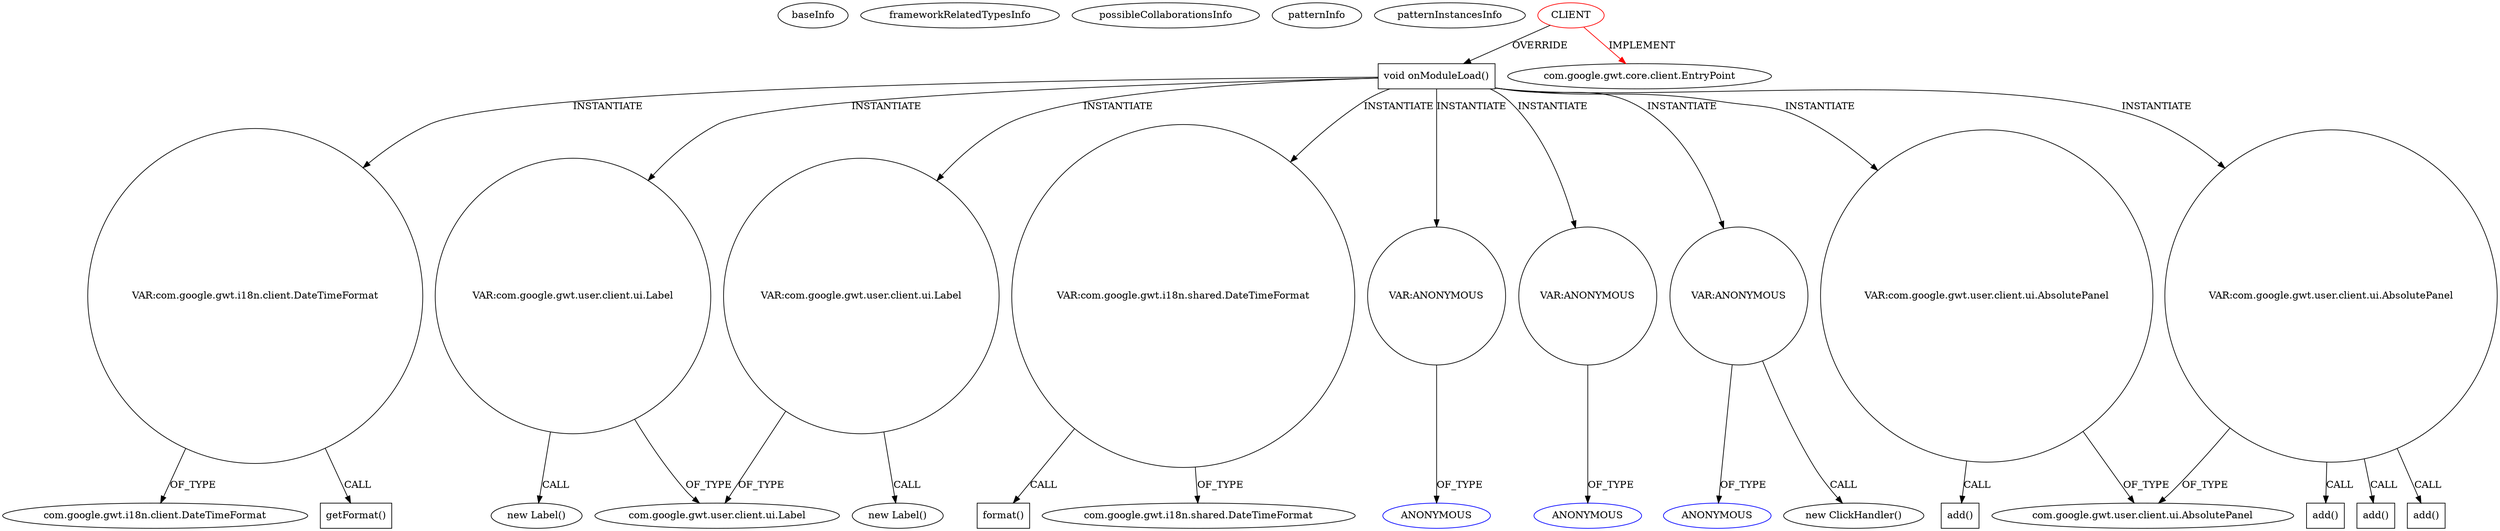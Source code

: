 digraph {
baseInfo[graphId=1143,category="pattern",isAnonymous=false,possibleRelation=false]
frameworkRelatedTypesInfo[0="com.google.gwt.core.client.EntryPoint"]
possibleCollaborationsInfo[]
patternInfo[frequency=2.0,patternRootClient=0]
patternInstancesInfo[0="nakaken0629-mezamashimailgwt~/nakaken0629-mezamashimailgwt/mezamashimailgwt-master/mezamashimailgwt/src/com/appspot/mezamashimailgwt/client/Mezamashimailgwt.java~Mezamashimailgwt~4116",1="coldplayguy-flight87~/coldplayguy-flight87/flight87-master/BookFlight/src/bookflight/client/BookFlight.java~BookFlight~1091"]
255[label="com.google.gwt.i18n.client.DateTimeFormat",vertexType="FRAMEWORK_CLASS_TYPE",isFrameworkType=false]
253[label="VAR:com.google.gwt.i18n.client.DateTimeFormat",vertexType="VARIABLE_EXPRESION",isFrameworkType=false,shape=circle]
302[label="getFormat()",vertexType="INSIDE_CALL",isFrameworkType=false,shape=box]
34[label="void onModuleLoad()",vertexType="OVERRIDING_METHOD_DECLARATION",isFrameworkType=false,shape=box]
0[label="CLIENT",vertexType="ROOT_CLIENT_CLASS_DECLARATION",isFrameworkType=false,color=red]
102[label="VAR:com.google.gwt.user.client.ui.Label",vertexType="VARIABLE_EXPRESION",isFrameworkType=false,shape=circle]
15[label="com.google.gwt.user.client.ui.Label",vertexType="FRAMEWORK_CLASS_TYPE",isFrameworkType=false]
111[label="VAR:com.google.gwt.user.client.ui.Label",vertexType="VARIABLE_EXPRESION",isFrameworkType=false,shape=circle]
269[label="VAR:com.google.gwt.i18n.shared.DateTimeFormat",vertexType="VARIABLE_EXPRESION",isFrameworkType=false,shape=circle]
270[label="format()",vertexType="INSIDE_CALL",isFrameworkType=false,shape=box]
252[label="com.google.gwt.i18n.shared.DateTimeFormat",vertexType="FRAMEWORK_CLASS_TYPE",isFrameworkType=false]
1[label="com.google.gwt.core.client.EntryPoint",vertexType="FRAMEWORK_INTERFACE_TYPE",isFrameworkType=false]
110[label="new Label()",vertexType="CONSTRUCTOR_CALL",isFrameworkType=false]
41[label="VAR:ANONYMOUS",vertexType="VARIABLE_EXPRESION",isFrameworkType=false,shape=circle]
42[label="ANONYMOUS",vertexType="REFERENCE_ANONYMOUS_DECLARATION",isFrameworkType=false,color=blue]
101[label="new Label()",vertexType="CONSTRUCTOR_CALL",isFrameworkType=false]
264[label="VAR:ANONYMOUS",vertexType="VARIABLE_EXPRESION",isFrameworkType=false,shape=circle]
265[label="ANONYMOUS",vertexType="REFERENCE_ANONYMOUS_DECLARATION",isFrameworkType=false,color=blue]
281[label="VAR:ANONYMOUS",vertexType="VARIABLE_EXPRESION",isFrameworkType=false,shape=circle]
282[label="ANONYMOUS",vertexType="REFERENCE_ANONYMOUS_DECLARATION",isFrameworkType=false,color=blue]
280[label="new ClickHandler()",vertexType="CONSTRUCTOR_CALL",isFrameworkType=false]
189[label="VAR:com.google.gwt.user.client.ui.AbsolutePanel",vertexType="VARIABLE_EXPRESION",isFrameworkType=false,shape=circle]
3[label="com.google.gwt.user.client.ui.AbsolutePanel",vertexType="FRAMEWORK_CLASS_TYPE",isFrameworkType=false]
190[label="add()",vertexType="INSIDE_CALL",isFrameworkType=false,shape=box]
60[label="VAR:com.google.gwt.user.client.ui.AbsolutePanel",vertexType="VARIABLE_EXPRESION",isFrameworkType=false,shape=circle]
67[label="add()",vertexType="INSIDE_CALL",isFrameworkType=false,shape=box]
136[label="add()",vertexType="INSIDE_CALL",isFrameworkType=false,shape=box]
128[label="add()",vertexType="INSIDE_CALL",isFrameworkType=false,shape=box]
0->34[label="OVERRIDE"]
111->110[label="CALL"]
269->270[label="CALL"]
281->280[label="CALL"]
60->67[label="CALL"]
0->1[label="IMPLEMENT",color=red]
34->111[label="INSTANTIATE"]
34->41[label="INSTANTIATE"]
102->101[label="CALL"]
264->265[label="OF_TYPE"]
111->15[label="OF_TYPE"]
189->190[label="CALL"]
34->253[label="INSTANTIATE"]
60->136[label="CALL"]
281->282[label="OF_TYPE"]
60->128[label="CALL"]
34->189[label="INSTANTIATE"]
60->3[label="OF_TYPE"]
253->255[label="OF_TYPE"]
34->269[label="INSTANTIATE"]
253->302[label="CALL"]
102->15[label="OF_TYPE"]
34->60[label="INSTANTIATE"]
269->252[label="OF_TYPE"]
189->3[label="OF_TYPE"]
34->281[label="INSTANTIATE"]
34->102[label="INSTANTIATE"]
41->42[label="OF_TYPE"]
34->264[label="INSTANTIATE"]
}
